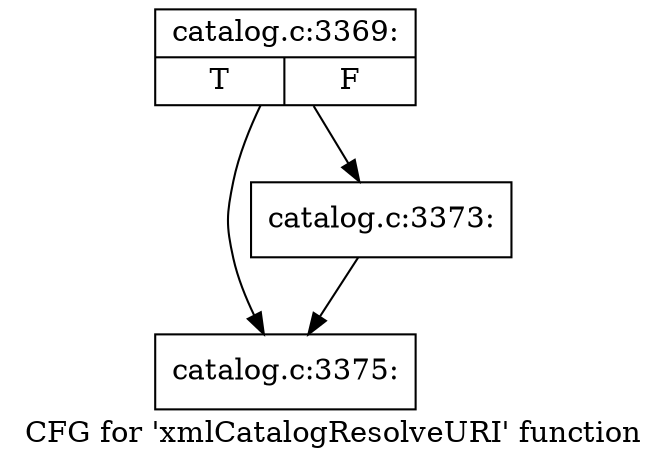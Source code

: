 digraph "CFG for 'xmlCatalogResolveURI' function" {
	label="CFG for 'xmlCatalogResolveURI' function";

	Node0x38e8380 [shape=record,label="{catalog.c:3369:|{<s0>T|<s1>F}}"];
	Node0x38e8380 -> Node0x38e8bd0;
	Node0x38e8380 -> Node0x38e8b80;
	Node0x38e8b80 [shape=record,label="{catalog.c:3373:}"];
	Node0x38e8b80 -> Node0x38e8bd0;
	Node0x38e8bd0 [shape=record,label="{catalog.c:3375:}"];
}
